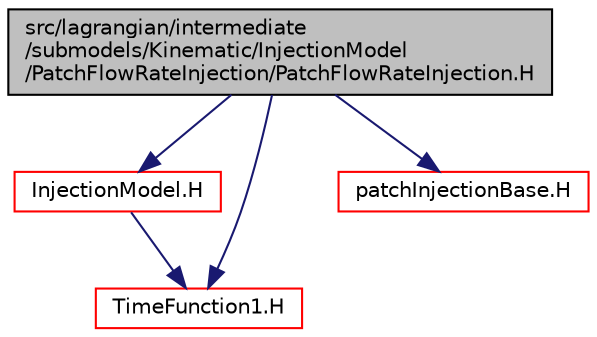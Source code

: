 digraph "src/lagrangian/intermediate/submodels/Kinematic/InjectionModel/PatchFlowRateInjection/PatchFlowRateInjection.H"
{
  bgcolor="transparent";
  edge [fontname="Helvetica",fontsize="10",labelfontname="Helvetica",labelfontsize="10"];
  node [fontname="Helvetica",fontsize="10",shape=record];
  Node0 [label="src/lagrangian/intermediate\l/submodels/Kinematic/InjectionModel\l/PatchFlowRateInjection/PatchFlowRateInjection.H",height=0.2,width=0.4,color="black", fillcolor="grey75", style="filled", fontcolor="black"];
  Node0 -> Node1 [color="midnightblue",fontsize="10",style="solid",fontname="Helvetica"];
  Node1 [label="InjectionModel.H",height=0.2,width=0.4,color="red",URL="$a06416.html"];
  Node1 -> Node108 [color="midnightblue",fontsize="10",style="solid",fontname="Helvetica"];
  Node108 [label="TimeFunction1.H",height=0.2,width=0.4,color="red",URL="$a13064.html"];
  Node0 -> Node183 [color="midnightblue",fontsize="10",style="solid",fontname="Helvetica"];
  Node183 [label="patchInjectionBase.H",height=0.2,width=0.4,color="red",URL="$a06482.html"];
  Node0 -> Node108 [color="midnightblue",fontsize="10",style="solid",fontname="Helvetica"];
}
